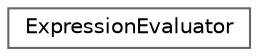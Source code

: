 digraph "Graphical Class Hierarchy"
{
 // LATEX_PDF_SIZE
  bgcolor="transparent";
  edge [fontname=Helvetica,fontsize=10,labelfontname=Helvetica,labelfontsize=10];
  node [fontname=Helvetica,fontsize=10,shape=box,height=0.2,width=0.4];
  rankdir="LR";
  Node0 [id="Node000000",label="ExpressionEvaluator",height=0.2,width=0.4,color="grey40", fillcolor="white", style="filled",URL="$d5/d4c/classExpressionEvaluator.html",tooltip="This class parses an arithmetic expression and evaluates it the result."];
}
